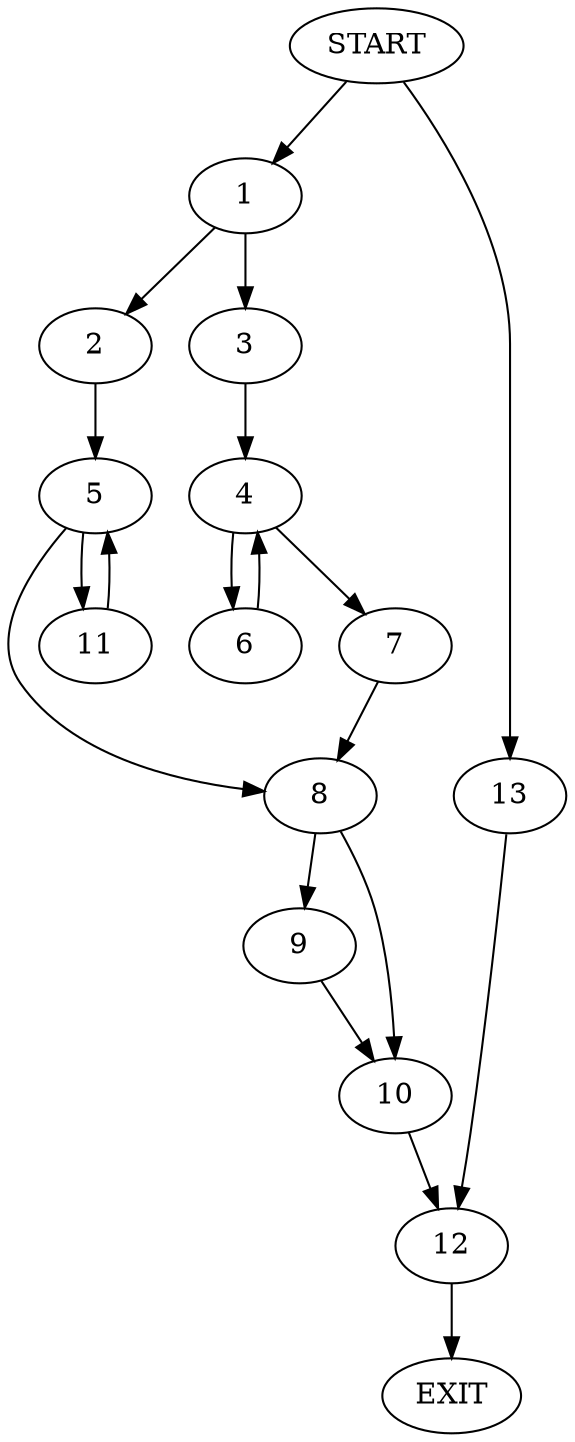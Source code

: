 digraph {
0 [label="START"]
14 [label="EXIT"]
0 -> 1
1 -> 2
1 -> 3
3 -> 4
2 -> 5
4 -> 6
4 -> 7
6 -> 4
7 -> 8
8 -> 9
8 -> 10
5 -> 8
5 -> 11
11 -> 5
9 -> 10
10 -> 12
12 -> 14
0 -> 13
13 -> 12
}
